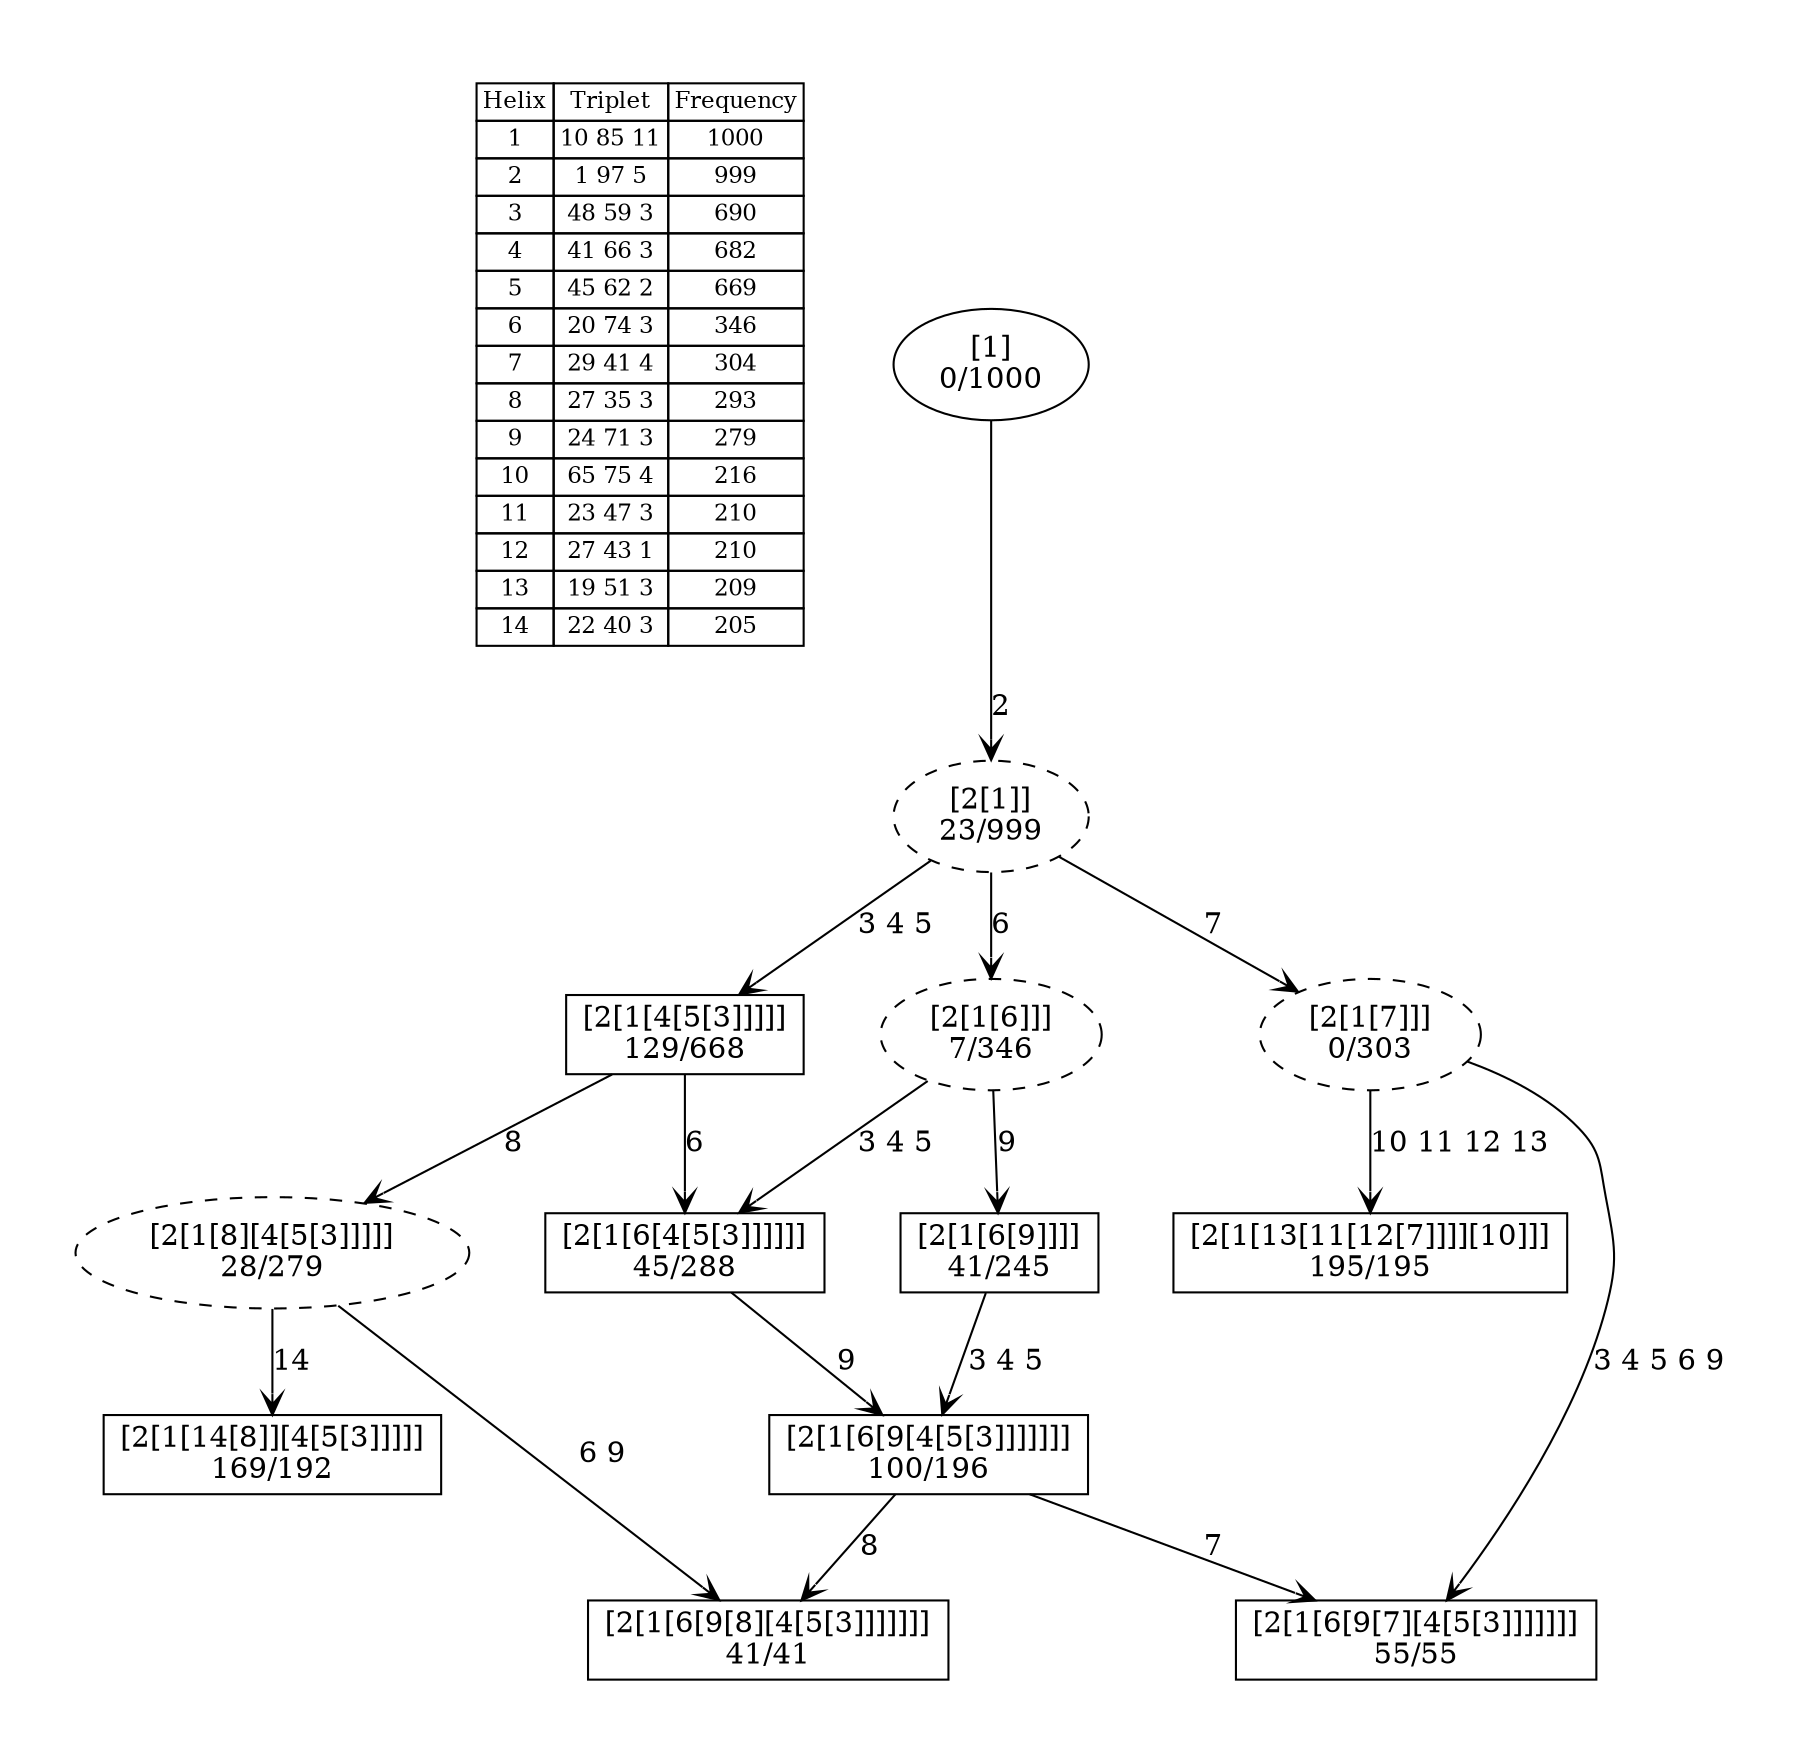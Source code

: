 digraph G {
	pad = 0.5;
	nodesep = 0.5;
"legend" [label = < <table border="0" cellborder="1" cellspacing="0"><tr><td>Helix</td><td>Triplet</td><td>Frequency</td></tr>
<tr><td>1</td><td>10 85 11</td><td>1000</td></tr>
<tr><td>2</td><td>1 97 5</td><td>999</td></tr>
<tr><td>3</td><td>48 59 3</td><td>690</td></tr>
<tr><td>4</td><td>41 66 3</td><td>682</td></tr>
<tr><td>5</td><td>45 62 2</td><td>669</td></tr>
<tr><td>6</td><td>20 74 3</td><td>346</td></tr>
<tr><td>7</td><td>29 41 4</td><td>304</td></tr>
<tr><td>8</td><td>27 35 3</td><td>293</td></tr>
<tr><td>9</td><td>24 71 3</td><td>279</td></tr>
<tr><td>10</td><td>65 75 4</td><td>216</td></tr>
<tr><td>11</td><td>23 47 3</td><td>210</td></tr>
<tr><td>12</td><td>27 43 1</td><td>210</td></tr>
<tr><td>13</td><td>19 51 3</td><td>209</td></tr>
<tr><td>14</td><td>22 40 3</td><td>205</td></tr>
</table>>, shape = plaintext, fontsize=11];
"1 2 7 10 11 12 13 " [shape = box];
"1 2 3 4 5 8 14 " [shape = box];
"1 2 3 4 5 " [shape = box];
"1 2 3 4 5 6 9 " [shape = box];
"1 2 3 4 5 6 7 9 " [shape = box];
"1 2 3 4 5 6 " [shape = box];
"1 2 3 4 5 6 8 9 " [shape = box];
"1 2 6 9 " [shape = box];
"1 2 " [style = dashed];
"1 2 7 " [style = dashed];
"1 2 3 4 5 8 " [style = dashed];
"1 2 6 " [style = dashed];
"1 2 7 10 11 12 13 " [label = "[2[1[13[11[12[7]]]][10]]]\n195/195"];
"1 2 3 4 5 8 14 " [label = "[2[1[14[8]][4[5[3]]]]]\n169/192"];
"1 2 3 4 5 " [label = "[2[1[4[5[3]]]]]\n129/668"];
"1 2 3 4 5 6 9 " [label = "[2[1[6[9[4[5[3]]]]]]]\n100/196"];
"1 2 3 4 5 6 7 9 " [label = "[2[1[6[9[7][4[5[3]]]]]]]\n55/55"];
"1 2 3 4 5 6 " [label = "[2[1[6[4[5[3]]]]]]\n45/288"];
"1 2 3 4 5 6 8 9 " [label = "[2[1[6[9[8][4[5[3]]]]]]]\n41/41"];
"1 2 6 9 " [label = "[2[1[6[9]]]]\n41/245"];
"1 2 " [label = "[2[1]]\n23/999"];
"1 2 7 " [label = "[2[1[7]]]\n0/303"];
"1 2 3 4 5 8 " [label = "[2[1[8][4[5[3]]]]]\n28/279"];
"1 2 6 " [label = "[2[1[6]]]\n7/346"];
"1 " [label = "[1]\n0/1000"];
"1 2 3 4 5 " -> "1 2 3 4 5 6 " [label = "6 ", arrowhead = vee];
"1 2 3 4 5 " -> "1 2 3 4 5 8 " [label = "8 ", arrowhead = vee];
"1 2 3 4 5 6 9 " -> "1 2 3 4 5 6 7 9 " [label = "7 ", arrowhead = vee];
"1 2 3 4 5 6 9 " -> "1 2 3 4 5 6 8 9 " [label = "8 ", arrowhead = vee];
"1 2 3 4 5 6 " -> "1 2 3 4 5 6 9 " [label = "9 ", arrowhead = vee];
"1 2 6 9 " -> "1 2 3 4 5 6 9 " [label = "3 4 5 ", arrowhead = vee];
"1 2 " -> "1 2 7 " [label = "7 ", arrowhead = vee];
"1 2 " -> "1 2 6 " [label = "6 ", arrowhead = vee];
"1 2 " -> "1 2 3 4 5 " [label = "3 4 5 ", arrowhead = vee];
"1 2 7 " -> "1 2 7 10 11 12 13 " [label = "10 11 12 13 ", arrowhead = vee];
"1 2 7 " -> "1 2 3 4 5 6 7 9 " [label = "3 4 5 6 9 ", arrowhead = vee];
"1 2 3 4 5 8 " -> "1 2 3 4 5 8 14 " [label = "14 ", arrowhead = vee];
"1 2 3 4 5 8 " -> "1 2 3 4 5 6 8 9 " [label = "6 9 ", arrowhead = vee];
"1 2 6 " -> "1 2 3 4 5 6 " [label = "3 4 5 ", arrowhead = vee];
"1 2 6 " -> "1 2 6 9 " [label = "9 ", arrowhead = vee];
"1 " -> "1 2 " [label = "2 ", arrowhead = vee];
}